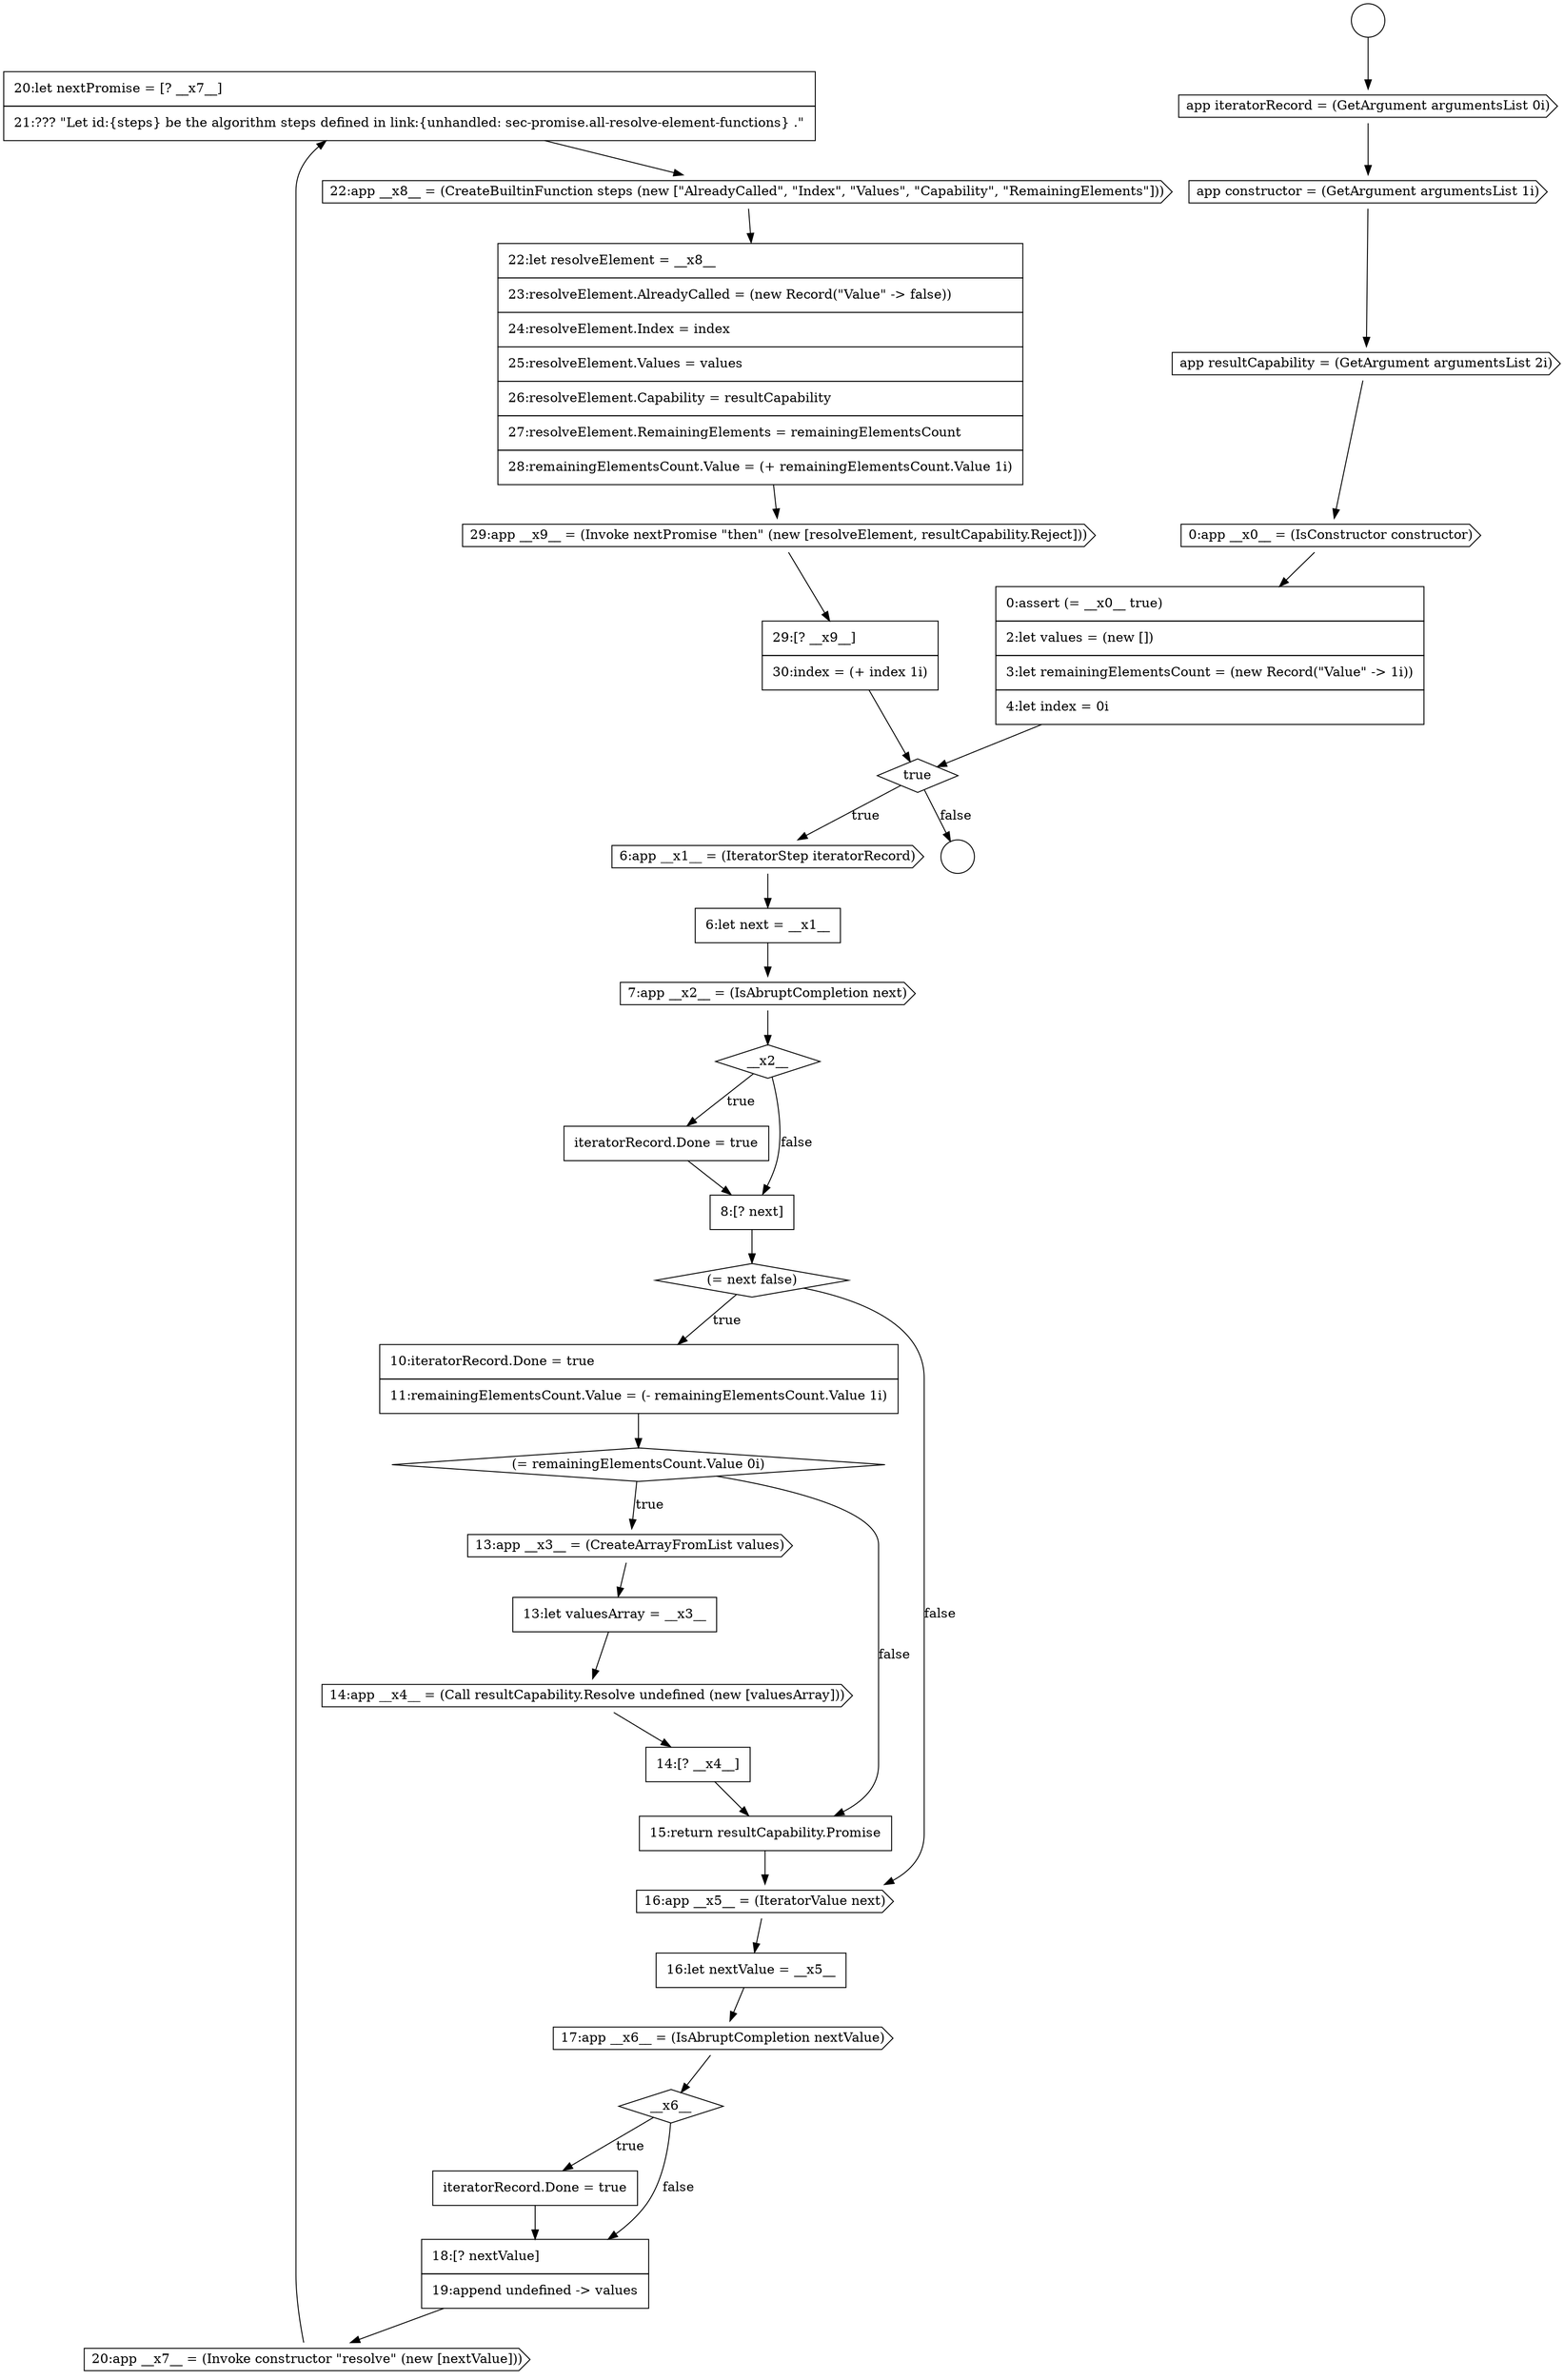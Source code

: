 digraph {
  node17607 [shape=none, margin=0, label=<<font color="black">
    <table border="0" cellborder="1" cellspacing="0" cellpadding="10">
      <tr><td align="left">20:let nextPromise = [? __x7__]</td></tr>
      <tr><td align="left">21:??? &quot;Let id:{steps} be the algorithm steps defined in link:{unhandled: sec-promise.all-resolve-element-functions} .&quot;</td></tr>
    </table>
  </font>> color="black" fillcolor="white" style=filled]
  node17601 [shape=none, margin=0, label=<<font color="black">
    <table border="0" cellborder="1" cellspacing="0" cellpadding="10">
      <tr><td align="left">16:let nextValue = __x5__</td></tr>
    </table>
  </font>> color="black" fillcolor="white" style=filled]
  node17599 [shape=none, margin=0, label=<<font color="black">
    <table border="0" cellborder="1" cellspacing="0" cellpadding="10">
      <tr><td align="left">15:return resultCapability.Promise</td></tr>
    </table>
  </font>> color="black" fillcolor="white" style=filled]
  node17606 [shape=cds, label=<<font color="black">20:app __x7__ = (Invoke constructor &quot;resolve&quot; (new [nextValue]))</font>> color="black" fillcolor="white" style=filled]
  node17582 [shape=cds, label=<<font color="black">app resultCapability = (GetArgument argumentsList 2i)</font>> color="black" fillcolor="white" style=filled]
  node17587 [shape=none, margin=0, label=<<font color="black">
    <table border="0" cellborder="1" cellspacing="0" cellpadding="10">
      <tr><td align="left">6:let next = __x1__</td></tr>
    </table>
  </font>> color="black" fillcolor="white" style=filled]
  node17605 [shape=none, margin=0, label=<<font color="black">
    <table border="0" cellborder="1" cellspacing="0" cellpadding="10">
      <tr><td align="left">18:[? nextValue]</td></tr>
      <tr><td align="left">19:append undefined -&gt; values</td></tr>
    </table>
  </font>> color="black" fillcolor="white" style=filled]
  node17579 [shape=circle label=" " color="black" fillcolor="white" style=filled]
  node17602 [shape=cds, label=<<font color="black">17:app __x6__ = (IsAbruptCompletion nextValue)</font>> color="black" fillcolor="white" style=filled]
  node17608 [shape=cds, label=<<font color="black">22:app __x8__ = (CreateBuiltinFunction steps (new [&quot;AlreadyCalled&quot;, &quot;Index&quot;, &quot;Values&quot;, &quot;Capability&quot;, &quot;RemainingElements&quot;]))</font>> color="black" fillcolor="white" style=filled]
  node17604 [shape=none, margin=0, label=<<font color="black">
    <table border="0" cellborder="1" cellspacing="0" cellpadding="10">
      <tr><td align="left">iteratorRecord.Done = true</td></tr>
    </table>
  </font>> color="black" fillcolor="white" style=filled]
  node17585 [shape=diamond, label=<<font color="black">true</font>> color="black" fillcolor="white" style=filled]
  node17594 [shape=diamond, label=<<font color="black">(= remainingElementsCount.Value 0i)</font>> color="black" fillcolor="white" style=filled]
  node17609 [shape=none, margin=0, label=<<font color="black">
    <table border="0" cellborder="1" cellspacing="0" cellpadding="10">
      <tr><td align="left">22:let resolveElement = __x8__</td></tr>
      <tr><td align="left">23:resolveElement.AlreadyCalled = (new Record(&quot;Value&quot; -&gt; false))</td></tr>
      <tr><td align="left">24:resolveElement.Index = index</td></tr>
      <tr><td align="left">25:resolveElement.Values = values</td></tr>
      <tr><td align="left">26:resolveElement.Capability = resultCapability</td></tr>
      <tr><td align="left">27:resolveElement.RemainingElements = remainingElementsCount</td></tr>
      <tr><td align="left">28:remainingElementsCount.Value = (+ remainingElementsCount.Value 1i)</td></tr>
    </table>
  </font>> color="black" fillcolor="white" style=filled]
  node17610 [shape=cds, label=<<font color="black">29:app __x9__ = (Invoke nextPromise &quot;then&quot; (new [resolveElement, resultCapability.Reject]))</font>> color="black" fillcolor="white" style=filled]
  node17598 [shape=none, margin=0, label=<<font color="black">
    <table border="0" cellborder="1" cellspacing="0" cellpadding="10">
      <tr><td align="left">14:[? __x4__]</td></tr>
    </table>
  </font>> color="black" fillcolor="white" style=filled]
  node17581 [shape=cds, label=<<font color="black">app constructor = (GetArgument argumentsList 1i)</font>> color="black" fillcolor="white" style=filled]
  node17588 [shape=cds, label=<<font color="black">7:app __x2__ = (IsAbruptCompletion next)</font>> color="black" fillcolor="white" style=filled]
  node17603 [shape=diamond, label=<<font color="black">__x6__</font>> color="black" fillcolor="white" style=filled]
  node17591 [shape=none, margin=0, label=<<font color="black">
    <table border="0" cellborder="1" cellspacing="0" cellpadding="10">
      <tr><td align="left">8:[? next]</td></tr>
    </table>
  </font>> color="black" fillcolor="white" style=filled]
  node17578 [shape=circle label=" " color="black" fillcolor="white" style=filled]
  node17595 [shape=cds, label=<<font color="black">13:app __x3__ = (CreateArrayFromList values)</font>> color="black" fillcolor="white" style=filled]
  node17596 [shape=none, margin=0, label=<<font color="black">
    <table border="0" cellborder="1" cellspacing="0" cellpadding="10">
      <tr><td align="left">13:let valuesArray = __x3__</td></tr>
    </table>
  </font>> color="black" fillcolor="white" style=filled]
  node17590 [shape=none, margin=0, label=<<font color="black">
    <table border="0" cellborder="1" cellspacing="0" cellpadding="10">
      <tr><td align="left">iteratorRecord.Done = true</td></tr>
    </table>
  </font>> color="black" fillcolor="white" style=filled]
  node17611 [shape=none, margin=0, label=<<font color="black">
    <table border="0" cellborder="1" cellspacing="0" cellpadding="10">
      <tr><td align="left">29:[? __x9__]</td></tr>
      <tr><td align="left">30:index = (+ index 1i)</td></tr>
    </table>
  </font>> color="black" fillcolor="white" style=filled]
  node17583 [shape=cds, label=<<font color="black">0:app __x0__ = (IsConstructor constructor)</font>> color="black" fillcolor="white" style=filled]
  node17600 [shape=cds, label=<<font color="black">16:app __x5__ = (IteratorValue next)</font>> color="black" fillcolor="white" style=filled]
  node17586 [shape=cds, label=<<font color="black">6:app __x1__ = (IteratorStep iteratorRecord)</font>> color="black" fillcolor="white" style=filled]
  node17584 [shape=none, margin=0, label=<<font color="black">
    <table border="0" cellborder="1" cellspacing="0" cellpadding="10">
      <tr><td align="left">0:assert (= __x0__ true)</td></tr>
      <tr><td align="left">2:let values = (new [])</td></tr>
      <tr><td align="left">3:let remainingElementsCount = (new Record(&quot;Value&quot; -&gt; 1i))</td></tr>
      <tr><td align="left">4:let index = 0i</td></tr>
    </table>
  </font>> color="black" fillcolor="white" style=filled]
  node17589 [shape=diamond, label=<<font color="black">__x2__</font>> color="black" fillcolor="white" style=filled]
  node17580 [shape=cds, label=<<font color="black">app iteratorRecord = (GetArgument argumentsList 0i)</font>> color="black" fillcolor="white" style=filled]
  node17593 [shape=none, margin=0, label=<<font color="black">
    <table border="0" cellborder="1" cellspacing="0" cellpadding="10">
      <tr><td align="left">10:iteratorRecord.Done = true</td></tr>
      <tr><td align="left">11:remainingElementsCount.Value = (- remainingElementsCount.Value 1i)</td></tr>
    </table>
  </font>> color="black" fillcolor="white" style=filled]
  node17592 [shape=diamond, label=<<font color="black">(= next false)</font>> color="black" fillcolor="white" style=filled]
  node17597 [shape=cds, label=<<font color="black">14:app __x4__ = (Call resultCapability.Resolve undefined (new [valuesArray]))</font>> color="black" fillcolor="white" style=filled]
  node17605 -> node17606 [ color="black"]
  node17595 -> node17596 [ color="black"]
  node17582 -> node17583 [ color="black"]
  node17593 -> node17594 [ color="black"]
  node17590 -> node17591 [ color="black"]
  node17586 -> node17587 [ color="black"]
  node17603 -> node17604 [label=<<font color="black">true</font>> color="black"]
  node17603 -> node17605 [label=<<font color="black">false</font>> color="black"]
  node17581 -> node17582 [ color="black"]
  node17587 -> node17588 [ color="black"]
  node17608 -> node17609 [ color="black"]
  node17610 -> node17611 [ color="black"]
  node17585 -> node17586 [label=<<font color="black">true</font>> color="black"]
  node17585 -> node17579 [label=<<font color="black">false</font>> color="black"]
  node17600 -> node17601 [ color="black"]
  node17583 -> node17584 [ color="black"]
  node17598 -> node17599 [ color="black"]
  node17601 -> node17602 [ color="black"]
  node17609 -> node17610 [ color="black"]
  node17589 -> node17590 [label=<<font color="black">true</font>> color="black"]
  node17589 -> node17591 [label=<<font color="black">false</font>> color="black"]
  node17597 -> node17598 [ color="black"]
  node17604 -> node17605 [ color="black"]
  node17596 -> node17597 [ color="black"]
  node17580 -> node17581 [ color="black"]
  node17578 -> node17580 [ color="black"]
  node17594 -> node17595 [label=<<font color="black">true</font>> color="black"]
  node17594 -> node17599 [label=<<font color="black">false</font>> color="black"]
  node17611 -> node17585 [ color="black"]
  node17592 -> node17593 [label=<<font color="black">true</font>> color="black"]
  node17592 -> node17600 [label=<<font color="black">false</font>> color="black"]
  node17591 -> node17592 [ color="black"]
  node17606 -> node17607 [ color="black"]
  node17588 -> node17589 [ color="black"]
  node17607 -> node17608 [ color="black"]
  node17599 -> node17600 [ color="black"]
  node17584 -> node17585 [ color="black"]
  node17602 -> node17603 [ color="black"]
}

